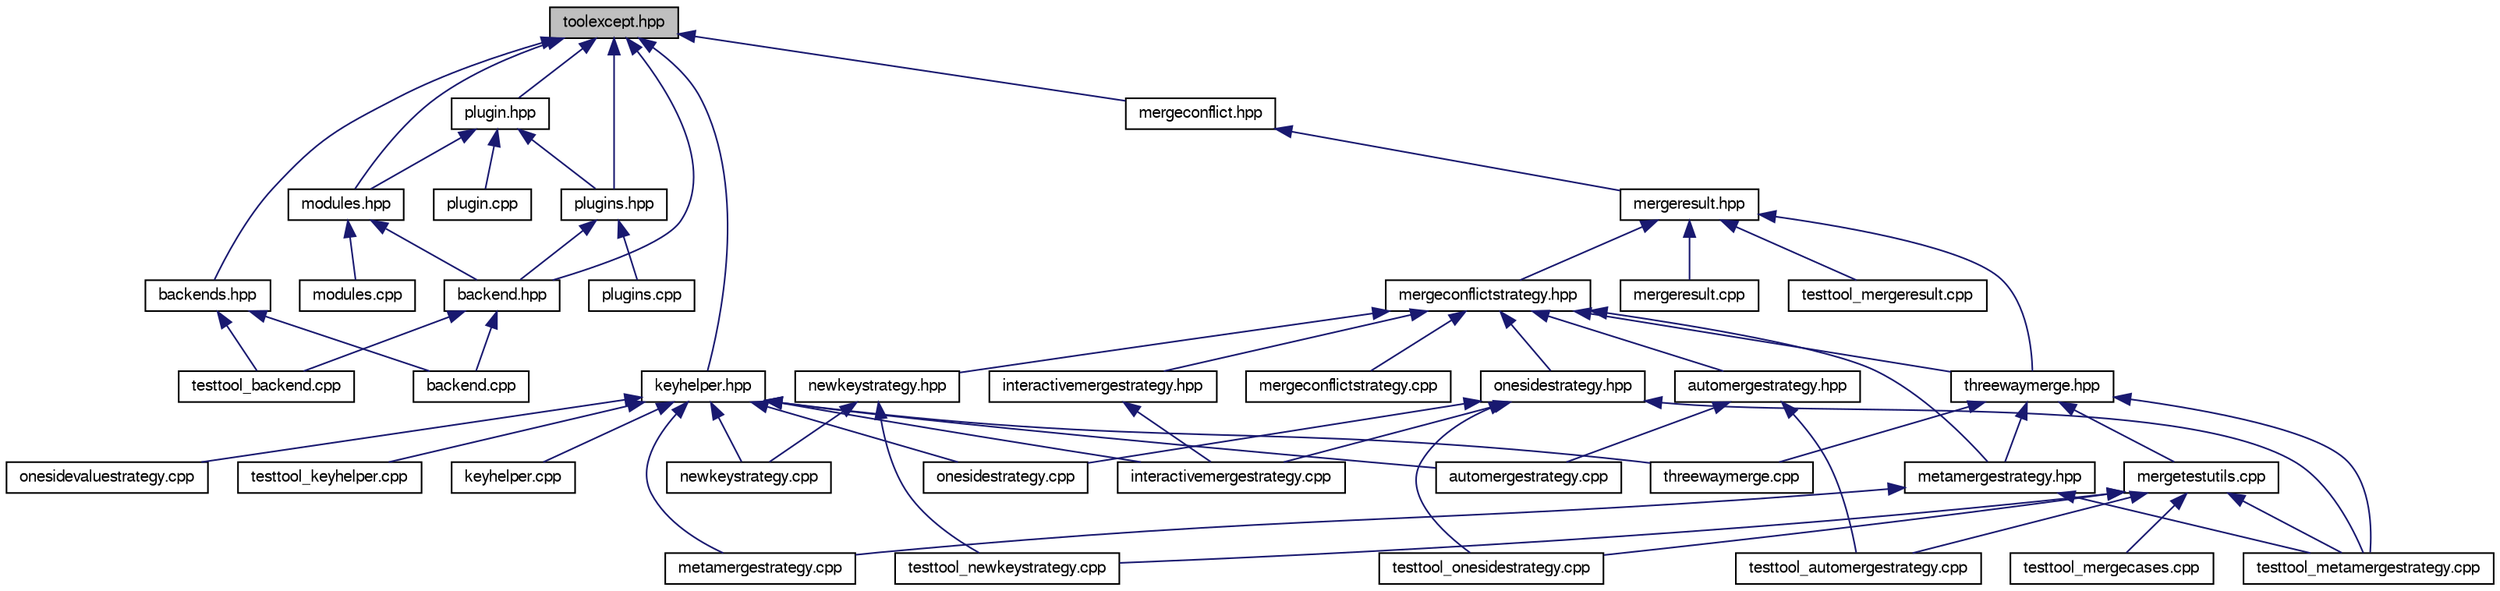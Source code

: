 digraph "toolexcept.hpp"
{
  edge [fontname="FreeSans",fontsize="10",labelfontname="FreeSans",labelfontsize="10"];
  node [fontname="FreeSans",fontsize="10",shape=record];
  Node1 [label="toolexcept.hpp",height=0.2,width=0.4,color="black", fillcolor="grey75", style="filled" fontcolor="black"];
  Node1 -> Node2 [dir="back",color="midnightblue",fontsize="10",style="solid",fontname="FreeSans"];
  Node2 [label="backend.hpp",height=0.2,width=0.4,color="black", fillcolor="white", style="filled",URL="$backend_8hpp.html",tooltip="Implements a way to build and deal with a backend."];
  Node2 -> Node3 [dir="back",color="midnightblue",fontsize="10",style="solid",fontname="FreeSans"];
  Node3 [label="backend.cpp",height=0.2,width=0.4,color="black", fillcolor="white", style="filled",URL="$src_2backend_8cpp.html",tooltip="Implementation of backend."];
  Node2 -> Node4 [dir="back",color="midnightblue",fontsize="10",style="solid",fontname="FreeSans"];
  Node4 [label="testtool_backend.cpp",height=0.2,width=0.4,color="black", fillcolor="white", style="filled",URL="$testtool__backend_8cpp.html",tooltip="Tests for the Backend class."];
  Node1 -> Node5 [dir="back",color="midnightblue",fontsize="10",style="solid",fontname="FreeSans"];
  Node5 [label="backends.hpp",height=0.2,width=0.4,color="black", fillcolor="white", style="filled",URL="$backends_8hpp.html",tooltip="Allows one to list all available backends."];
  Node5 -> Node3 [dir="back",color="midnightblue",fontsize="10",style="solid",fontname="FreeSans"];
  Node5 -> Node4 [dir="back",color="midnightblue",fontsize="10",style="solid",fontname="FreeSans"];
  Node1 -> Node6 [dir="back",color="midnightblue",fontsize="10",style="solid",fontname="FreeSans"];
  Node6 [label="keyhelper.hpp",height=0.2,width=0.4,color="black", fillcolor="white", style="filled",URL="$keyhelper_8hpp.html",tooltip="Key helper functions."];
  Node6 -> Node7 [dir="back",color="midnightblue",fontsize="10",style="solid",fontname="FreeSans"];
  Node7 [label="keyhelper.cpp",height=0.2,width=0.4,color="black", fillcolor="white", style="filled",URL="$keyhelper_8cpp.html",tooltip="Key helper functions."];
  Node6 -> Node8 [dir="back",color="midnightblue",fontsize="10",style="solid",fontname="FreeSans"];
  Node8 [label="automergestrategy.cpp",height=0.2,width=0.4,color="black", fillcolor="white", style="filled",URL="$automergestrategy_8cpp.html",tooltip="Implementation of AutoMergeStrategy."];
  Node6 -> Node9 [dir="back",color="midnightblue",fontsize="10",style="solid",fontname="FreeSans"];
  Node9 [label="interactivemergestrategy.cpp",height=0.2,width=0.4,color="black", fillcolor="white", style="filled",URL="$interactivemergestrategy_8cpp.html",tooltip="Implementation of InteractiveMergeStrategy."];
  Node6 -> Node10 [dir="back",color="midnightblue",fontsize="10",style="solid",fontname="FreeSans"];
  Node10 [label="metamergestrategy.cpp",height=0.2,width=0.4,color="black", fillcolor="white", style="filled",URL="$metamergestrategy_8cpp.html",tooltip="Implementation of MetaMergeStrategy."];
  Node6 -> Node11 [dir="back",color="midnightblue",fontsize="10",style="solid",fontname="FreeSans"];
  Node11 [label="newkeystrategy.cpp",height=0.2,width=0.4,color="black", fillcolor="white", style="filled",URL="$newkeystrategy_8cpp.html",tooltip="Implementation of OneSideStrategy."];
  Node6 -> Node12 [dir="back",color="midnightblue",fontsize="10",style="solid",fontname="FreeSans"];
  Node12 [label="onesidestrategy.cpp",height=0.2,width=0.4,color="black", fillcolor="white", style="filled",URL="$onesidestrategy_8cpp.html",tooltip="Implementation of OneSideStrategy."];
  Node6 -> Node13 [dir="back",color="midnightblue",fontsize="10",style="solid",fontname="FreeSans"];
  Node13 [label="onesidevaluestrategy.cpp",height=0.2,width=0.4,color="black", fillcolor="white", style="filled",URL="$onesidevaluestrategy_8cpp.html",tooltip="Implementation of OneSideStrategy."];
  Node6 -> Node14 [dir="back",color="midnightblue",fontsize="10",style="solid",fontname="FreeSans"];
  Node14 [label="threewaymerge.cpp",height=0.2,width=0.4,color="black", fillcolor="white", style="filled",URL="$threewaymerge_8cpp.html",tooltip="Implementation of ThreeWayMerge."];
  Node6 -> Node15 [dir="back",color="midnightblue",fontsize="10",style="solid",fontname="FreeSans"];
  Node15 [label="testtool_keyhelper.cpp",height=0.2,width=0.4,color="black", fillcolor="white", style="filled",URL="$testtool__keyhelper_8cpp.html",tooltip="Tests for the key helper."];
  Node1 -> Node16 [dir="back",color="midnightblue",fontsize="10",style="solid",fontname="FreeSans"];
  Node16 [label="mergeconflict.hpp",height=0.2,width=0.4,color="black", fillcolor="white", style="filled",URL="$mergeconflict_8hpp.html",tooltip="Models a merge conflict."];
  Node16 -> Node17 [dir="back",color="midnightblue",fontsize="10",style="solid",fontname="FreeSans"];
  Node17 [label="mergeresult.hpp",height=0.2,width=0.4,color="black", fillcolor="white", style="filled",URL="$mergeresult_8hpp.html",tooltip="Class modelling the result of a three way merge."];
  Node17 -> Node18 [dir="back",color="midnightblue",fontsize="10",style="solid",fontname="FreeSans"];
  Node18 [label="mergeconflictstrategy.hpp",height=0.2,width=0.4,color="black", fillcolor="white", style="filled",URL="$mergeconflictstrategy_8hpp.html",tooltip="Interface for a MergeConflictStrategy."];
  Node18 -> Node19 [dir="back",color="midnightblue",fontsize="10",style="solid",fontname="FreeSans"];
  Node19 [label="automergestrategy.hpp",height=0.2,width=0.4,color="black", fillcolor="white", style="filled",URL="$automergestrategy_8hpp.html",tooltip="A strategy for taking the value of."];
  Node19 -> Node8 [dir="back",color="midnightblue",fontsize="10",style="solid",fontname="FreeSans"];
  Node19 -> Node20 [dir="back",color="midnightblue",fontsize="10",style="solid",fontname="FreeSans"];
  Node20 [label="testtool_automergestrategy.cpp",height=0.2,width=0.4,color="black", fillcolor="white", style="filled",URL="$testtool__automergestrategy_8cpp.html",tooltip="Tests for the AutoMergeStrategy."];
  Node18 -> Node21 [dir="back",color="midnightblue",fontsize="10",style="solid",fontname="FreeSans"];
  Node21 [label="interactivemergestrategy.hpp",height=0.2,width=0.4,color="black", fillcolor="white", style="filled",URL="$interactivemergestrategy_8hpp.html",tooltip="Interactive merge strategy asking for user input at each step."];
  Node21 -> Node9 [dir="back",color="midnightblue",fontsize="10",style="solid",fontname="FreeSans"];
  Node18 -> Node22 [dir="back",color="midnightblue",fontsize="10",style="solid",fontname="FreeSans"];
  Node22 [label="metamergestrategy.hpp",height=0.2,width=0.4,color="black", fillcolor="white", style="filled",URL="$metamergestrategy_8hpp.html",tooltip="Applies a MergeConflictStrategy on the meta keys."];
  Node22 -> Node10 [dir="back",color="midnightblue",fontsize="10",style="solid",fontname="FreeSans"];
  Node22 -> Node23 [dir="back",color="midnightblue",fontsize="10",style="solid",fontname="FreeSans"];
  Node23 [label="testtool_metamergestrategy.cpp",height=0.2,width=0.4,color="black", fillcolor="white", style="filled",URL="$testtool__metamergestrategy_8cpp.html",tooltip="Tests for the MetaMergeStrategy."];
  Node18 -> Node24 [dir="back",color="midnightblue",fontsize="10",style="solid",fontname="FreeSans"];
  Node24 [label="newkeystrategy.hpp",height=0.2,width=0.4,color="black", fillcolor="white", style="filled",URL="$newkeystrategy_8hpp.html",tooltip="A strategy which always takes the value from one side."];
  Node24 -> Node11 [dir="back",color="midnightblue",fontsize="10",style="solid",fontname="FreeSans"];
  Node24 -> Node25 [dir="back",color="midnightblue",fontsize="10",style="solid",fontname="FreeSans"];
  Node25 [label="testtool_newkeystrategy.cpp",height=0.2,width=0.4,color="black", fillcolor="white", style="filled",URL="$testtool__newkeystrategy_8cpp.html",tooltip="Tests for the NewKeyStrategy."];
  Node18 -> Node26 [dir="back",color="midnightblue",fontsize="10",style="solid",fontname="FreeSans"];
  Node26 [label="onesidestrategy.hpp",height=0.2,width=0.4,color="black", fillcolor="white", style="filled",URL="$onesidestrategy_8hpp.html",tooltip="A strategy which always takes the value from one side."];
  Node26 -> Node9 [dir="back",color="midnightblue",fontsize="10",style="solid",fontname="FreeSans"];
  Node26 -> Node12 [dir="back",color="midnightblue",fontsize="10",style="solid",fontname="FreeSans"];
  Node26 -> Node23 [dir="back",color="midnightblue",fontsize="10",style="solid",fontname="FreeSans"];
  Node26 -> Node27 [dir="back",color="midnightblue",fontsize="10",style="solid",fontname="FreeSans"];
  Node27 [label="testtool_onesidestrategy.cpp",height=0.2,width=0.4,color="black", fillcolor="white", style="filled",URL="$testtool__onesidestrategy_8cpp.html",tooltip="Tests for the OneSideStrategy."];
  Node18 -> Node28 [dir="back",color="midnightblue",fontsize="10",style="solid",fontname="FreeSans"];
  Node28 [label="threewaymerge.hpp",height=0.2,width=0.4,color="black", fillcolor="white", style="filled",URL="$threewaymerge_8hpp.html",tooltip="Implements a way to build and deal with a backend."];
  Node28 -> Node22 [dir="back",color="midnightblue",fontsize="10",style="solid",fontname="FreeSans"];
  Node28 -> Node14 [dir="back",color="midnightblue",fontsize="10",style="solid",fontname="FreeSans"];
  Node28 -> Node29 [dir="back",color="midnightblue",fontsize="10",style="solid",fontname="FreeSans"];
  Node29 [label="mergetestutils.cpp",height=0.2,width=0.4,color="black", fillcolor="white", style="filled",URL="$mergetestutils_8cpp.html",tooltip="Implements a helper class for merge related tests."];
  Node29 -> Node20 [dir="back",color="midnightblue",fontsize="10",style="solid",fontname="FreeSans"];
  Node29 -> Node30 [dir="back",color="midnightblue",fontsize="10",style="solid",fontname="FreeSans"];
  Node30 [label="testtool_mergecases.cpp",height=0.2,width=0.4,color="black", fillcolor="white", style="filled",URL="$testtool__mergecases_8cpp.html",tooltip="Tests for the ThreeWayMerge."];
  Node29 -> Node23 [dir="back",color="midnightblue",fontsize="10",style="solid",fontname="FreeSans"];
  Node29 -> Node25 [dir="back",color="midnightblue",fontsize="10",style="solid",fontname="FreeSans"];
  Node29 -> Node27 [dir="back",color="midnightblue",fontsize="10",style="solid",fontname="FreeSans"];
  Node28 -> Node23 [dir="back",color="midnightblue",fontsize="10",style="solid",fontname="FreeSans"];
  Node18 -> Node31 [dir="back",color="midnightblue",fontsize="10",style="solid",fontname="FreeSans"];
  Node31 [label="mergeconflictstrategy.cpp",height=0.2,width=0.4,color="black", fillcolor="white", style="filled",URL="$mergeconflictstrategy_8cpp.html",tooltip="Implementation of MergeConflictStrategy."];
  Node17 -> Node28 [dir="back",color="midnightblue",fontsize="10",style="solid",fontname="FreeSans"];
  Node17 -> Node32 [dir="back",color="midnightblue",fontsize="10",style="solid",fontname="FreeSans"];
  Node32 [label="mergeresult.cpp",height=0.2,width=0.4,color="black", fillcolor="white", style="filled",URL="$mergeresult_8cpp.html",tooltip="Implementation of MergeResult."];
  Node17 -> Node33 [dir="back",color="midnightblue",fontsize="10",style="solid",fontname="FreeSans"];
  Node33 [label="testtool_mergeresult.cpp",height=0.2,width=0.4,color="black", fillcolor="white", style="filled",URL="$testtool__mergeresult_8cpp.html",tooltip="Tests for the Mergeresult class."];
  Node1 -> Node34 [dir="back",color="midnightblue",fontsize="10",style="solid",fontname="FreeSans"];
  Node34 [label="modules.hpp",height=0.2,width=0.4,color="black", fillcolor="white", style="filled",URL="$modules_8hpp.html",tooltip="Allows one to load plugins."];
  Node34 -> Node2 [dir="back",color="midnightblue",fontsize="10",style="solid",fontname="FreeSans"];
  Node34 -> Node35 [dir="back",color="midnightblue",fontsize="10",style="solid",fontname="FreeSans"];
  Node35 [label="modules.cpp",height=0.2,width=0.4,color="black", fillcolor="white", style="filled",URL="$modules_8cpp.html",tooltip="Implementation of module loading."];
  Node1 -> Node36 [dir="back",color="midnightblue",fontsize="10",style="solid",fontname="FreeSans"];
  Node36 [label="plugin.hpp",height=0.2,width=0.4,color="black", fillcolor="white", style="filled",URL="$plugin_8hpp.html",tooltip="Header file of plugin."];
  Node36 -> Node34 [dir="back",color="midnightblue",fontsize="10",style="solid",fontname="FreeSans"];
  Node36 -> Node37 [dir="back",color="midnightblue",fontsize="10",style="solid",fontname="FreeSans"];
  Node37 [label="plugins.hpp",height=0.2,width=0.4,color="black", fillcolor="white", style="filled",URL="$plugins_8hpp.html",tooltip="Implementation of get/set and error plugins."];
  Node37 -> Node2 [dir="back",color="midnightblue",fontsize="10",style="solid",fontname="FreeSans"];
  Node37 -> Node38 [dir="back",color="midnightblue",fontsize="10",style="solid",fontname="FreeSans"];
  Node38 [label="plugins.cpp",height=0.2,width=0.4,color="black", fillcolor="white", style="filled",URL="$plugins_8cpp.html",tooltip="Implementation of set/get/error plugins."];
  Node36 -> Node39 [dir="back",color="midnightblue",fontsize="10",style="solid",fontname="FreeSans"];
  Node39 [label="plugin.cpp",height=0.2,width=0.4,color="black", fillcolor="white", style="filled",URL="$plugin_8cpp.html",tooltip="Implementation of plugin."];
  Node1 -> Node37 [dir="back",color="midnightblue",fontsize="10",style="solid",fontname="FreeSans"];
}

